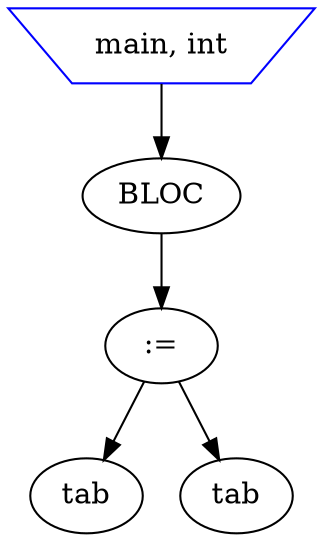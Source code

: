 digraph G {

node_0 [label="main, int" shape=invtrapezium color=blue];
node_1 [label="BLOC" shape=ellipse color=black];
node_2 [label=":=" shape=ellipse];
node_3 [label="tab" shape=ellipse];
node_4 [label="tab" shape=ellipse];

node_0 -> node_1
node_1 -> node_2
node_2 -> node_3
node_2 -> node_4
}